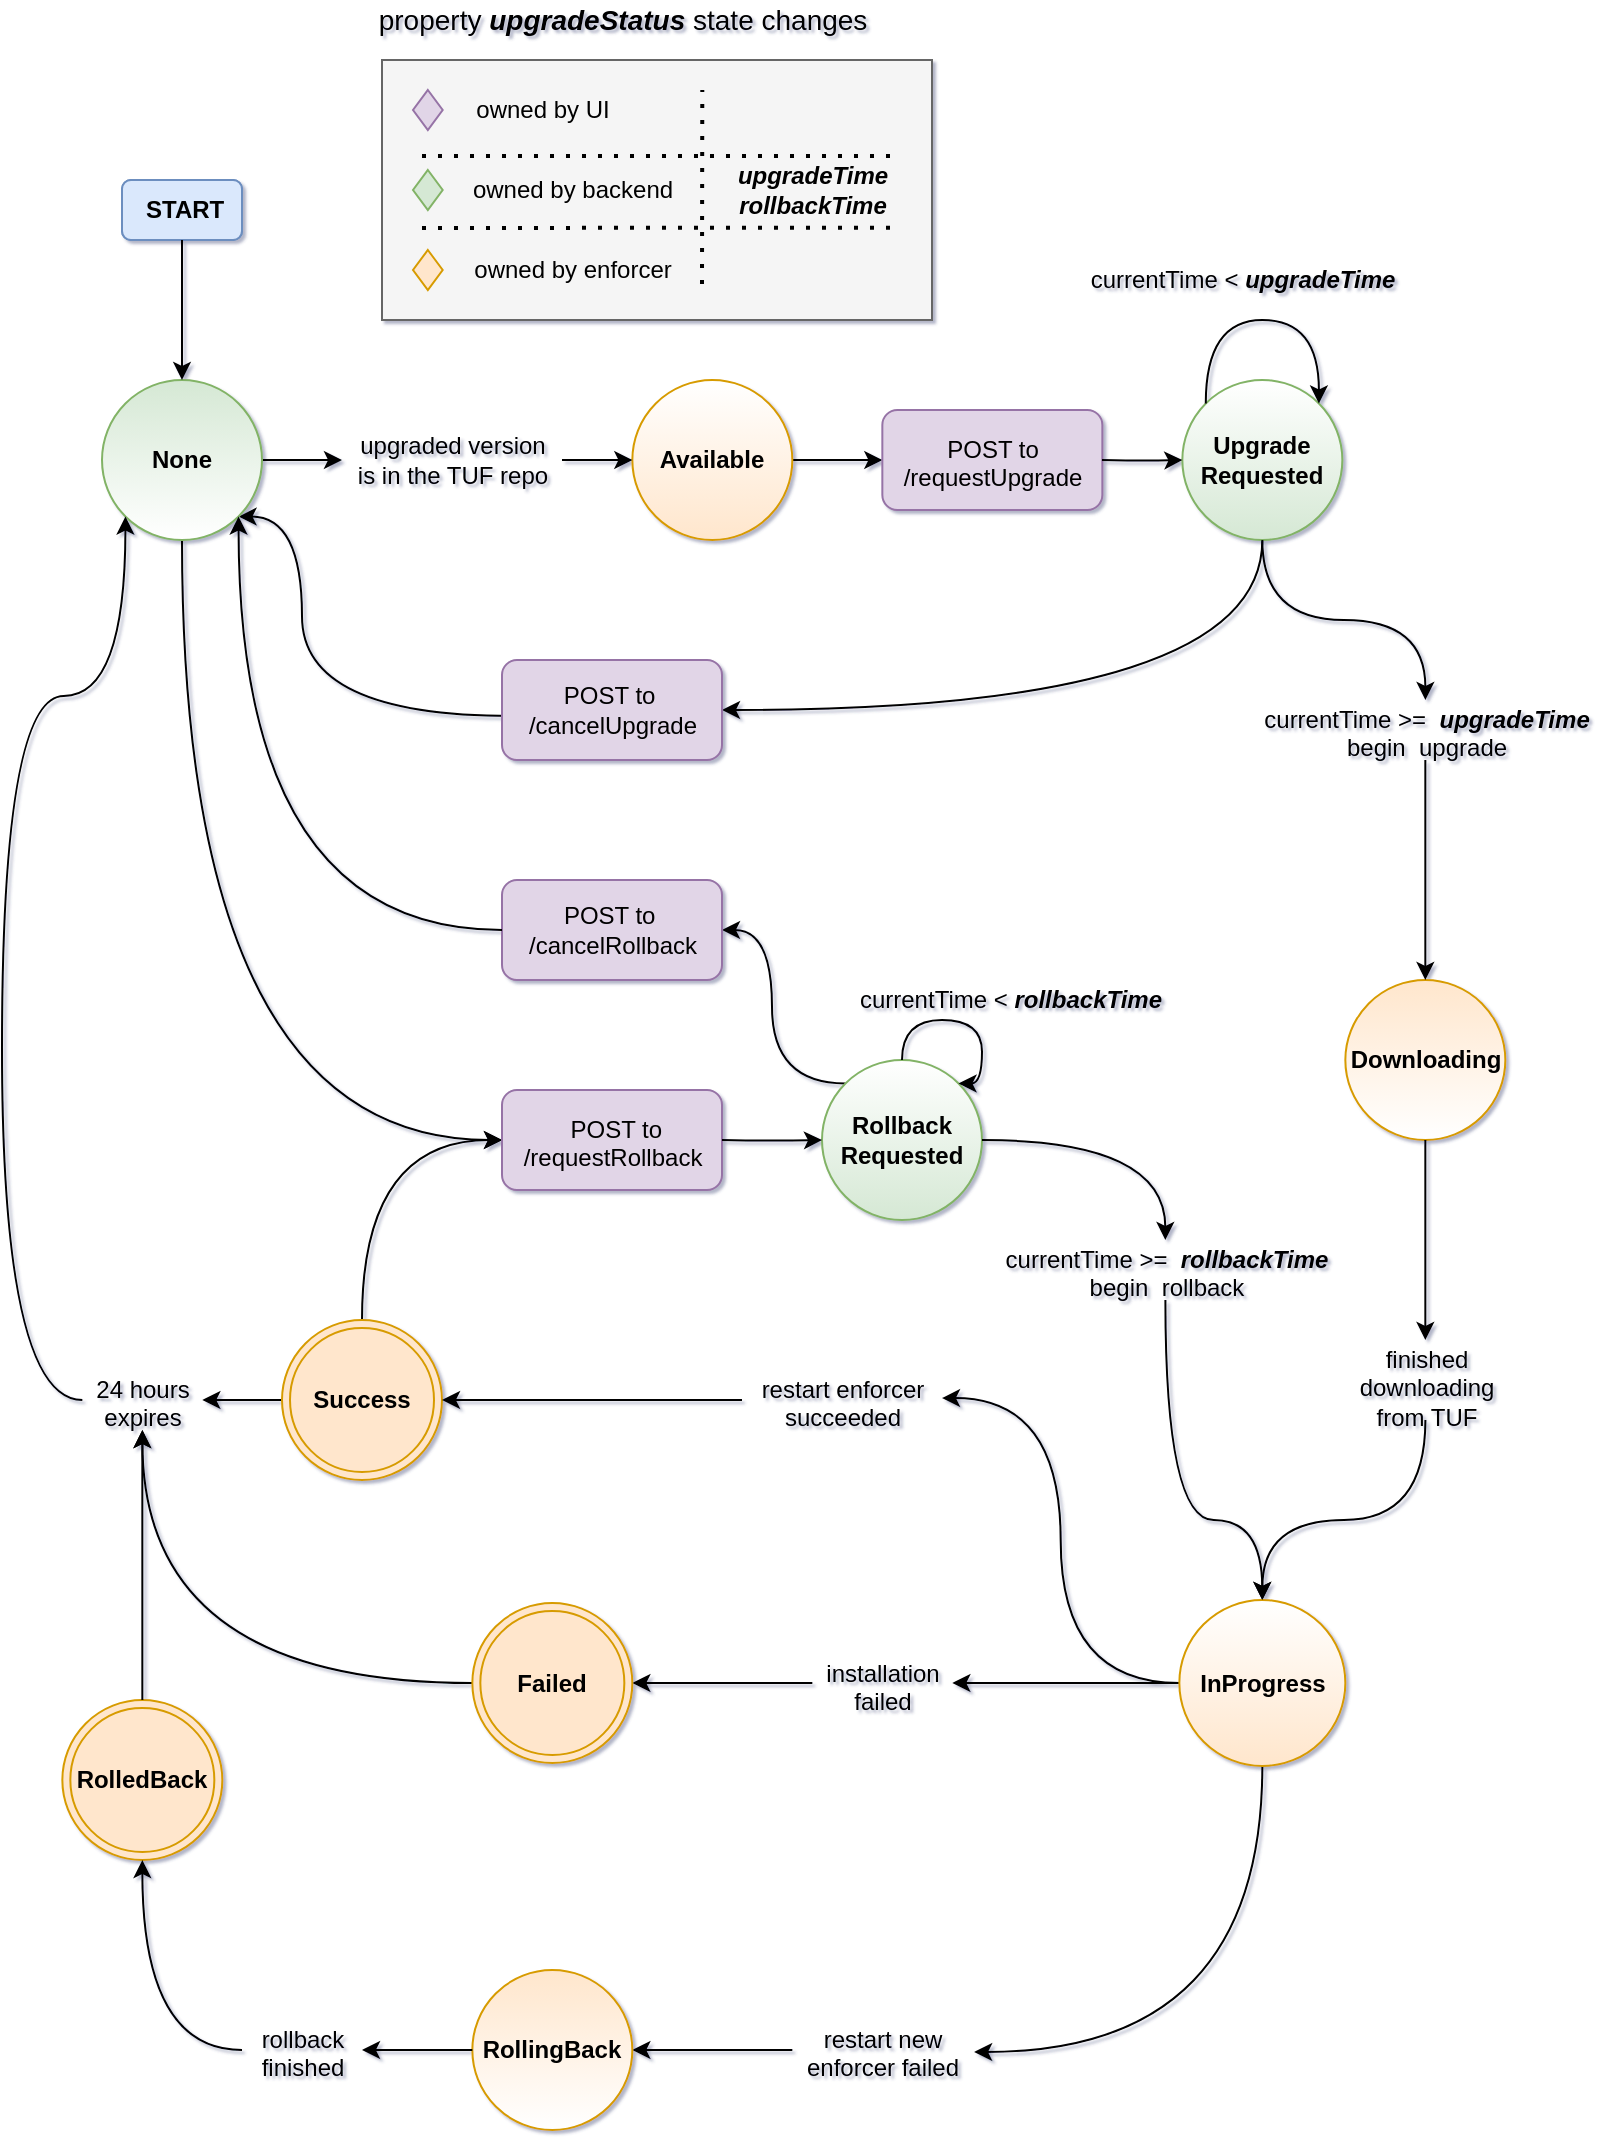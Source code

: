 <mxfile version="13.8.0" type="github">
  <diagram id="VqOy9UcTznLti8Iem_Px" name="Page-1">
    <mxGraphModel dx="2066" dy="1131" grid="1" gridSize="10" guides="1" tooltips="1" connect="1" arrows="1" fold="1" page="1" pageScale="1" pageWidth="850" pageHeight="1100" math="0" shadow="1">
      <root>
        <mxCell id="0" />
        <mxCell id="1" parent="0" />
        <mxCell id="QkzKYuwfc3sgGfwPdK_l-27" value="" style="group;fillColor=#dae8fc;strokeColor=#6c8ebf;direction=west;rounded=1;glass=0;shadow=0;sketch=0;" parent="1" vertex="1" connectable="0">
          <mxGeometry x="80.0" y="90" width="60" height="30" as="geometry" />
        </mxCell>
        <mxCell id="QkzKYuwfc3sgGfwPdK_l-28" value="" style="rounded=1;whiteSpace=wrap;html=1;fillColor=#dae8fc;strokeColor=#6c8ebf;direction=west;" parent="QkzKYuwfc3sgGfwPdK_l-27" vertex="1">
          <mxGeometry width="60" height="30" as="geometry" />
        </mxCell>
        <mxCell id="QkzKYuwfc3sgGfwPdK_l-29" value="&lt;b&gt;START&lt;/b&gt;" style="text;html=1;resizable=0;points=[];autosize=1;align=left;verticalAlign=top;spacingTop=-4;direction=west;" parent="QkzKYuwfc3sgGfwPdK_l-27" vertex="1">
          <mxGeometry x="9.833" y="4.833" width="50" height="20" as="geometry" />
        </mxCell>
        <mxCell id="nVf5J2YV6CklecG3pBuP-18" style="edgeStyle=orthogonalEdgeStyle;curved=1;orthogonalLoop=1;jettySize=auto;html=1;entryX=0;entryY=0.5;entryDx=0;entryDy=0;" parent="1" source="QkzKYuwfc3sgGfwPdK_l-3" target="nVf5J2YV6CklecG3pBuP-16" edge="1">
          <mxGeometry relative="1" as="geometry" />
        </mxCell>
        <mxCell id="QkzKYuwfc3sgGfwPdK_l-3" value="&lt;b&gt;Available&lt;/b&gt;" style="ellipse;whiteSpace=wrap;html=1;aspect=fixed;fillColor=#ffe6cc;strokeColor=#d79b00;direction=west;gradientColor=#ffffff;" parent="1" vertex="1">
          <mxGeometry x="335.17" y="190" width="80" height="80" as="geometry" />
        </mxCell>
        <mxCell id="QkzKYuwfc3sgGfwPdK_l-4" style="edgeStyle=orthogonalEdgeStyle;curved=1;orthogonalLoop=1;jettySize=auto;html=1;startArrow=none;startFill=0;endArrow=classic;endFill=1;entryX=0.5;entryY=1;entryDx=0;entryDy=0;" parent="1" source="QkzKYuwfc3sgGfwPdK_l-25" target="QkzKYuwfc3sgGfwPdK_l-36" edge="1">
          <mxGeometry relative="1" as="geometry">
            <Array as="points">
              <mxPoint x="732" y="760" />
              <mxPoint x="650" y="760" />
            </Array>
          </mxGeometry>
        </mxCell>
        <mxCell id="QkzKYuwfc3sgGfwPdK_l-5" value="&lt;b&gt;Downloading&lt;/b&gt;" style="ellipse;whiteSpace=wrap;html=1;aspect=fixed;fillColor=#ffe6cc;strokeColor=#d79b00;direction=east;gradientColor=#ffffff;" parent="1" vertex="1">
          <mxGeometry x="691.67" y="490" width="80" height="80" as="geometry" />
        </mxCell>
        <mxCell id="nVf5J2YV6CklecG3pBuP-11" style="edgeStyle=orthogonalEdgeStyle;curved=1;orthogonalLoop=1;jettySize=auto;html=1;exitX=0;exitY=0.6;exitDx=0;exitDy=0;exitPerimeter=0;entryX=1;entryY=1;entryDx=0;entryDy=0;" parent="1" source="nVf5J2YV6CklecG3pBuP-12" target="QkzKYuwfc3sgGfwPdK_l-18" edge="1">
          <mxGeometry relative="1" as="geometry">
            <Array as="points">
              <mxPoint x="170" y="358" />
              <mxPoint x="170" y="258" />
            </Array>
          </mxGeometry>
        </mxCell>
        <mxCell id="nVf5J2YV6CklecG3pBuP-15" style="edgeStyle=orthogonalEdgeStyle;curved=1;orthogonalLoop=1;jettySize=auto;html=1;entryX=1;entryY=0.5;entryDx=0;entryDy=0;exitX=0.5;exitY=0;exitDx=0;exitDy=0;" parent="1" source="QkzKYuwfc3sgGfwPdK_l-7" target="nVf5J2YV6CklecG3pBuP-21" edge="1">
          <mxGeometry relative="1" as="geometry" />
        </mxCell>
        <mxCell id="QkzKYuwfc3sgGfwPdK_l-7" value="&lt;b&gt;Upgrade&lt;br&gt;Requested&lt;/b&gt;" style="ellipse;whiteSpace=wrap;html=1;aspect=fixed;fillColor=#d5e8d4;strokeColor=#82b366;direction=west;gradientColor=#ffffff;" parent="1" vertex="1">
          <mxGeometry x="610.17" y="190" width="80" height="80" as="geometry" />
        </mxCell>
        <mxCell id="QkzKYuwfc3sgGfwPdK_l-9" value="&lt;b&gt;RolledBack&lt;/b&gt;" style="ellipse;shape=doubleEllipse;whiteSpace=wrap;html=1;aspect=fixed;fillColor=#ffe6cc;strokeColor=#d79b00;direction=west;" parent="1" vertex="1">
          <mxGeometry x="50.17" y="850" width="80" height="80" as="geometry" />
        </mxCell>
        <mxCell id="QkzKYuwfc3sgGfwPdK_l-10" style="edgeStyle=orthogonalEdgeStyle;curved=1;orthogonalLoop=1;jettySize=auto;html=1;startArrow=none;startFill=0;endArrow=classic;endFill=1;" parent="1" source="QkzKYuwfc3sgGfwPdK_l-11" target="QkzKYuwfc3sgGfwPdK_l-39" edge="1">
          <mxGeometry relative="1" as="geometry" />
        </mxCell>
        <mxCell id="nVf5J2YV6CklecG3pBuP-33" style="edgeStyle=orthogonalEdgeStyle;curved=1;orthogonalLoop=1;jettySize=auto;html=1;entryX=0;entryY=0.5;entryDx=0;entryDy=0;exitX=0.5;exitY=1;exitDx=0;exitDy=0;" parent="1" source="QkzKYuwfc3sgGfwPdK_l-11" target="nVf5J2YV6CklecG3pBuP-28" edge="1">
          <mxGeometry relative="1" as="geometry" />
        </mxCell>
        <mxCell id="QkzKYuwfc3sgGfwPdK_l-11" value="&lt;b&gt;Success&lt;/b&gt;" style="ellipse;shape=doubleEllipse;whiteSpace=wrap;html=1;aspect=fixed;fillColor=#ffe6cc;strokeColor=#d79b00;direction=west;" parent="1" vertex="1">
          <mxGeometry x="160" y="660" width="80" height="80" as="geometry" />
        </mxCell>
        <mxCell id="QkzKYuwfc3sgGfwPdK_l-12" style="edgeStyle=orthogonalEdgeStyle;curved=1;orthogonalLoop=1;jettySize=auto;html=1;startArrow=none;startFill=0;endArrow=classic;endFill=1;entryX=1;entryY=0.5;entryDx=0;entryDy=0;" parent="1" source="QkzKYuwfc3sgGfwPdK_l-37" target="QkzKYuwfc3sgGfwPdK_l-16" edge="1">
          <mxGeometry relative="1" as="geometry" />
        </mxCell>
        <mxCell id="QkzKYuwfc3sgGfwPdK_l-13" value="" style="edgeStyle=orthogonalEdgeStyle;curved=1;orthogonalLoop=1;jettySize=auto;html=1;startArrow=none;startFill=0;endArrow=classic;endFill=1;entryX=0;entryY=0.5;entryDx=0;entryDy=0;" parent="1" source="QkzKYuwfc3sgGfwPdK_l-19" target="QkzKYuwfc3sgGfwPdK_l-11" edge="1">
          <mxGeometry relative="1" as="geometry">
            <mxPoint x="290.17" y="710" as="targetPoint" />
          </mxGeometry>
        </mxCell>
        <mxCell id="QkzKYuwfc3sgGfwPdK_l-14" style="edgeStyle=orthogonalEdgeStyle;curved=1;orthogonalLoop=1;jettySize=auto;html=1;startArrow=none;startFill=0;endArrow=classic;endFill=1;entryX=0;entryY=0.5;entryDx=0;entryDy=0;" parent="1" source="QkzKYuwfc3sgGfwPdK_l-33" target="QkzKYuwfc3sgGfwPdK_l-32" edge="1">
          <mxGeometry relative="1" as="geometry" />
        </mxCell>
        <mxCell id="QkzKYuwfc3sgGfwPdK_l-15" value="" style="edgeStyle=orthogonalEdgeStyle;curved=1;orthogonalLoop=1;jettySize=auto;html=1;startArrow=none;startFill=0;endArrow=classic;endFill=1;" parent="1" source="QkzKYuwfc3sgGfwPdK_l-20" target="QkzKYuwfc3sgGfwPdK_l-9" edge="1">
          <mxGeometry relative="1" as="geometry" />
        </mxCell>
        <mxCell id="QkzKYuwfc3sgGfwPdK_l-16" value="&lt;b&gt;RollingBack&lt;/b&gt;" style="ellipse;whiteSpace=wrap;html=1;aspect=fixed;fillColor=#ffe6cc;strokeColor=#d79b00;direction=east;gradientColor=#ffffff;" parent="1" vertex="1">
          <mxGeometry x="255.17" y="985" width="80" height="80" as="geometry" />
        </mxCell>
        <mxCell id="QkzKYuwfc3sgGfwPdK_l-17" style="edgeStyle=orthogonalEdgeStyle;curved=1;orthogonalLoop=1;jettySize=auto;html=1;entryX=1;entryY=0.5;entryDx=0;entryDy=0;startArrow=none;startFill=0;endArrow=classic;endFill=1;" parent="1" source="nVf5J2YV6CklecG3pBuP-3" target="QkzKYuwfc3sgGfwPdK_l-3" edge="1">
          <mxGeometry relative="1" as="geometry" />
        </mxCell>
        <mxCell id="nVf5J2YV6CklecG3pBuP-6" style="edgeStyle=orthogonalEdgeStyle;rounded=0;orthogonalLoop=1;jettySize=auto;html=1;" parent="1" source="QkzKYuwfc3sgGfwPdK_l-18" target="nVf5J2YV6CklecG3pBuP-3" edge="1">
          <mxGeometry relative="1" as="geometry" />
        </mxCell>
        <mxCell id="nVf5J2YV6CklecG3pBuP-32" style="edgeStyle=orthogonalEdgeStyle;curved=1;orthogonalLoop=1;jettySize=auto;html=1;entryX=0;entryY=0.5;entryDx=0;entryDy=0;exitX=0.5;exitY=1;exitDx=0;exitDy=0;" parent="1" source="QkzKYuwfc3sgGfwPdK_l-18" target="nVf5J2YV6CklecG3pBuP-28" edge="1">
          <mxGeometry relative="1" as="geometry" />
        </mxCell>
        <mxCell id="QkzKYuwfc3sgGfwPdK_l-18" value="&lt;b&gt;None&lt;/b&gt;" style="ellipse;whiteSpace=wrap;html=1;aspect=fixed;labelBackgroundColor=none;fillColor=#d5e8d4;strokeColor=#82b366;direction=east;gradientColor=#ffffff;" parent="1" vertex="1">
          <mxGeometry x="70.0" y="190" width="80" height="80" as="geometry" />
        </mxCell>
        <mxCell id="QkzKYuwfc3sgGfwPdK_l-19" value="restart enforcer &lt;br&gt;succeeded" style="text;html=1;resizable=0;points=[];autosize=1;align=center;verticalAlign=top;spacingTop=-4;direction=west;" parent="1" vertex="1">
          <mxGeometry x="390" y="685" width="100" height="30" as="geometry" />
        </mxCell>
        <mxCell id="QkzKYuwfc3sgGfwPdK_l-20" value="rollback&lt;br&gt;finished&lt;br&gt;" style="text;html=1;resizable=0;points=[];autosize=1;align=center;verticalAlign=top;spacingTop=-4;direction=west;" parent="1" vertex="1">
          <mxGeometry x="140" y="1010" width="60" height="30" as="geometry" />
        </mxCell>
        <mxCell id="QkzKYuwfc3sgGfwPdK_l-21" value="" style="edgeStyle=orthogonalEdgeStyle;curved=1;orthogonalLoop=1;jettySize=auto;html=1;startArrow=none;startFill=0;endArrow=classic;endFill=1;" parent="1" source="QkzKYuwfc3sgGfwPdK_l-16" target="QkzKYuwfc3sgGfwPdK_l-20" edge="1">
          <mxGeometry relative="1" as="geometry">
            <mxPoint x="170.17" y="990" as="sourcePoint" />
            <mxPoint x="170.17" y="1050" as="targetPoint" />
          </mxGeometry>
        </mxCell>
        <mxCell id="9MspODfc71K5YMXBIUmB-10" style="edgeStyle=orthogonalEdgeStyle;curved=1;rounded=0;orthogonalLoop=1;jettySize=auto;html=1;entryX=0.5;entryY=0;entryDx=0;entryDy=0;" edge="1" parent="1" source="QkzKYuwfc3sgGfwPdK_l-23" target="QkzKYuwfc3sgGfwPdK_l-5">
          <mxGeometry relative="1" as="geometry" />
        </mxCell>
        <mxCell id="QkzKYuwfc3sgGfwPdK_l-23" value="currentTime &amp;gt;=&amp;nbsp; &lt;b&gt;&lt;i&gt;upgradeTime&lt;/i&gt;&lt;/b&gt;&lt;br&gt;begin&amp;nbsp; upgrade" style="text;html=1;resizable=0;points=[];autosize=1;align=center;verticalAlign=top;spacingTop=-4;direction=west;" parent="1" vertex="1">
          <mxGeometry x="641.67" y="350" width="180" height="30" as="geometry" />
        </mxCell>
        <mxCell id="QkzKYuwfc3sgGfwPdK_l-24" style="edgeStyle=orthogonalEdgeStyle;curved=1;orthogonalLoop=1;jettySize=auto;html=1;startArrow=none;startFill=0;endArrow=classic;endFill=1;" parent="1" source="QkzKYuwfc3sgGfwPdK_l-7" target="QkzKYuwfc3sgGfwPdK_l-23" edge="1">
          <mxGeometry relative="1" as="geometry">
            <mxPoint x="750.17" y="200" as="sourcePoint" />
            <mxPoint x="650.17" y="350" as="targetPoint" />
          </mxGeometry>
        </mxCell>
        <mxCell id="QkzKYuwfc3sgGfwPdK_l-25" value="finished &lt;br&gt;downloading&lt;br&gt;from TUF" style="text;html=1;resizable=0;points=[];autosize=1;align=center;verticalAlign=top;spacingTop=-4;direction=west;" parent="1" vertex="1">
          <mxGeometry x="691.67" y="670" width="80" height="40" as="geometry" />
        </mxCell>
        <mxCell id="QkzKYuwfc3sgGfwPdK_l-26" style="edgeStyle=orthogonalEdgeStyle;curved=1;orthogonalLoop=1;jettySize=auto;html=1;startArrow=none;startFill=0;endArrow=classic;endFill=1;" parent="1" source="QkzKYuwfc3sgGfwPdK_l-5" target="QkzKYuwfc3sgGfwPdK_l-25" edge="1">
          <mxGeometry relative="1" as="geometry">
            <mxPoint x="710.17" y="580" as="sourcePoint" />
            <mxPoint x="710.17" y="650" as="targetPoint" />
          </mxGeometry>
        </mxCell>
        <mxCell id="QkzKYuwfc3sgGfwPdK_l-31" style="edgeStyle=orthogonalEdgeStyle;curved=1;orthogonalLoop=1;jettySize=auto;html=1;startArrow=none;startFill=0;endArrow=classic;endFill=1;" parent="1" source="QkzKYuwfc3sgGfwPdK_l-32" target="QkzKYuwfc3sgGfwPdK_l-39" edge="1">
          <mxGeometry relative="1" as="geometry" />
        </mxCell>
        <mxCell id="QkzKYuwfc3sgGfwPdK_l-32" value="&lt;b&gt;Failed&lt;/b&gt;" style="ellipse;shape=doubleEllipse;whiteSpace=wrap;html=1;aspect=fixed;fillColor=#ffe6cc;strokeColor=#d79b00;direction=west;" parent="1" vertex="1">
          <mxGeometry x="255.17" y="801.5" width="80" height="80" as="geometry" />
        </mxCell>
        <mxCell id="QkzKYuwfc3sgGfwPdK_l-33" value="installation&lt;br&gt;failed" style="text;html=1;resizable=0;points=[];autosize=1;align=center;verticalAlign=top;spacingTop=-4;direction=west;" parent="1" vertex="1">
          <mxGeometry x="425.17" y="826.5" width="70" height="30" as="geometry" />
        </mxCell>
        <mxCell id="QkzKYuwfc3sgGfwPdK_l-34" style="edgeStyle=orthogonalEdgeStyle;curved=1;orthogonalLoop=1;jettySize=auto;html=1;exitX=1;exitY=0.5;exitDx=0;exitDy=0;entryX=0;entryY=0.5;entryDx=0;entryDy=0;startArrow=none;startFill=0;endArrow=classic;endFill=1;" parent="1" source="QkzKYuwfc3sgGfwPdK_l-36" target="QkzKYuwfc3sgGfwPdK_l-33" edge="1">
          <mxGeometry relative="1" as="geometry">
            <mxPoint x="105.17" y="738" as="sourcePoint" />
            <mxPoint x="410.17" y="850" as="targetPoint" />
          </mxGeometry>
        </mxCell>
        <mxCell id="nVf5J2YV6CklecG3pBuP-24" style="edgeStyle=orthogonalEdgeStyle;curved=1;orthogonalLoop=1;jettySize=auto;html=1;exitX=1;exitY=0.5;exitDx=0;exitDy=0;entryX=0;entryY=0.533;entryDx=0;entryDy=0;entryPerimeter=0;" parent="1" source="QkzKYuwfc3sgGfwPdK_l-36" target="QkzKYuwfc3sgGfwPdK_l-19" edge="1">
          <mxGeometry relative="1" as="geometry" />
        </mxCell>
        <mxCell id="nVf5J2YV6CklecG3pBuP-25" style="edgeStyle=orthogonalEdgeStyle;curved=1;orthogonalLoop=1;jettySize=auto;html=1;entryX=-0.01;entryY=0.467;entryDx=0;entryDy=0;entryPerimeter=0;exitX=0.5;exitY=0;exitDx=0;exitDy=0;" parent="1" source="QkzKYuwfc3sgGfwPdK_l-36" target="QkzKYuwfc3sgGfwPdK_l-37" edge="1">
          <mxGeometry relative="1" as="geometry" />
        </mxCell>
        <mxCell id="QkzKYuwfc3sgGfwPdK_l-36" value="&lt;b&gt;InProgress&lt;/b&gt;" style="ellipse;whiteSpace=wrap;html=1;aspect=fixed;fillColor=#ffe6cc;strokeColor=#d79b00;direction=west;gradientColor=#ffffff;" parent="1" vertex="1">
          <mxGeometry x="608.67" y="800" width="83" height="83" as="geometry" />
        </mxCell>
        <mxCell id="QkzKYuwfc3sgGfwPdK_l-37" value="restart new &lt;br&gt;enforcer failed" style="text;html=1;resizable=0;points=[];autosize=1;align=center;verticalAlign=top;spacingTop=-4;direction=west;" parent="1" vertex="1">
          <mxGeometry x="415.17" y="1010" width="90" height="30" as="geometry" />
        </mxCell>
        <mxCell id="nVf5J2YV6CklecG3pBuP-51" style="edgeStyle=orthogonalEdgeStyle;curved=1;orthogonalLoop=1;jettySize=auto;html=1;entryX=0;entryY=1;entryDx=0;entryDy=0;" parent="1" source="QkzKYuwfc3sgGfwPdK_l-39" target="QkzKYuwfc3sgGfwPdK_l-18" edge="1">
          <mxGeometry relative="1" as="geometry">
            <Array as="points">
              <mxPoint x="20" y="700" />
              <mxPoint x="20" y="348" />
            </Array>
          </mxGeometry>
        </mxCell>
        <mxCell id="QkzKYuwfc3sgGfwPdK_l-39" value="24 hours&lt;br&gt;expires" style="text;html=1;resizable=0;points=[];autosize=1;align=center;verticalAlign=top;spacingTop=-4;direction=west;" parent="1" vertex="1">
          <mxGeometry x="60.17" y="685" width="60" height="30" as="geometry" />
        </mxCell>
        <mxCell id="QkzKYuwfc3sgGfwPdK_l-40" style="edgeStyle=orthogonalEdgeStyle;curved=1;orthogonalLoop=1;jettySize=auto;html=1;startArrow=none;startFill=0;endArrow=classic;endFill=1;" parent="1" source="QkzKYuwfc3sgGfwPdK_l-9" target="QkzKYuwfc3sgGfwPdK_l-39" edge="1">
          <mxGeometry relative="1" as="geometry">
            <mxPoint x="490.169" y="1014.667" as="sourcePoint" />
            <mxPoint x="579.837" y="589.667" as="targetPoint" />
          </mxGeometry>
        </mxCell>
        <mxCell id="QkzKYuwfc3sgGfwPdK_l-30" value="" style="edgeStyle=orthogonalEdgeStyle;curved=1;orthogonalLoop=1;jettySize=auto;html=1;startArrow=none;startFill=0;endArrow=classic;endFill=1;exitX=0.5;exitY=0;exitDx=0;exitDy=0;" parent="1" source="QkzKYuwfc3sgGfwPdK_l-28" target="QkzKYuwfc3sgGfwPdK_l-18" edge="1">
          <mxGeometry relative="1" as="geometry">
            <mxPoint x="530.003" y="334.833" as="targetPoint" />
          </mxGeometry>
        </mxCell>
        <mxCell id="nVf5J2YV6CklecG3pBuP-3" value="upgraded version&lt;br&gt;is in the TUF repo" style="text;html=1;align=center;verticalAlign=middle;resizable=0;points=[];autosize=1;" parent="1" vertex="1">
          <mxGeometry x="190.0" y="215" width="110" height="30" as="geometry" />
        </mxCell>
        <mxCell id="nVf5J2YV6CklecG3pBuP-9" style="edgeStyle=orthogonalEdgeStyle;orthogonalLoop=1;jettySize=auto;html=1;exitX=1;exitY=1;exitDx=0;exitDy=0;entryX=0;entryY=1;entryDx=0;entryDy=0;curved=1;" parent="1" source="QkzKYuwfc3sgGfwPdK_l-7" target="QkzKYuwfc3sgGfwPdK_l-7" edge="1">
          <mxGeometry relative="1" as="geometry">
            <Array as="points">
              <mxPoint x="622.17" y="160" />
              <mxPoint x="678.17" y="160" />
            </Array>
          </mxGeometry>
        </mxCell>
        <mxCell id="nVf5J2YV6CklecG3pBuP-10" value="currentTime &amp;lt; &lt;b&gt;&lt;i&gt;upgradeTime&lt;/i&gt;&lt;/b&gt;" style="text;html=1;align=center;verticalAlign=middle;resizable=0;points=[];autosize=1;" parent="1" vertex="1">
          <mxGeometry x="555.17" y="130" width="170" height="20" as="geometry" />
        </mxCell>
        <mxCell id="nVf5J2YV6CklecG3pBuP-17" value="" style="group" parent="1" vertex="1" connectable="0">
          <mxGeometry x="460.17" y="205" width="110" height="50" as="geometry" />
        </mxCell>
        <mxCell id="nVf5J2YV6CklecG3pBuP-16" value="" style="rounded=1;whiteSpace=wrap;html=1;fillColor=#e1d5e7;strokeColor=#9673a6;" parent="nVf5J2YV6CklecG3pBuP-17" vertex="1">
          <mxGeometry width="110" height="50" as="geometry" />
        </mxCell>
        <mxCell id="QkzKYuwfc3sgGfwPdK_l-22" value="POST to &lt;br&gt;/requestUpgrade" style="text;html=1;resizable=0;points=[];autosize=1;align=center;verticalAlign=top;spacingTop=-4;direction=west;" parent="nVf5J2YV6CklecG3pBuP-17" vertex="1">
          <mxGeometry x="5" y="10" width="100" height="30" as="geometry" />
        </mxCell>
        <mxCell id="nVf5J2YV6CklecG3pBuP-19" style="edgeStyle=orthogonalEdgeStyle;curved=1;orthogonalLoop=1;jettySize=auto;html=1;entryX=1;entryY=0.5;entryDx=0;entryDy=0;" parent="1" target="QkzKYuwfc3sgGfwPdK_l-7" edge="1">
          <mxGeometry relative="1" as="geometry">
            <mxPoint x="570" y="230" as="sourcePoint" />
          </mxGeometry>
        </mxCell>
        <mxCell id="nVf5J2YV6CklecG3pBuP-23" value="" style="group" parent="1" vertex="1" connectable="0">
          <mxGeometry x="270" y="330" width="110" height="50" as="geometry" />
        </mxCell>
        <mxCell id="nVf5J2YV6CklecG3pBuP-21" value="" style="rounded=1;whiteSpace=wrap;html=1;fillColor=#e1d5e7;strokeColor=#9673a6;" parent="nVf5J2YV6CklecG3pBuP-23" vertex="1">
          <mxGeometry width="110" height="50" as="geometry" />
        </mxCell>
        <mxCell id="nVf5J2YV6CklecG3pBuP-12" value="POST to&amp;nbsp;&lt;br&gt;/cancelUpgrade" style="text;html=1;align=center;verticalAlign=middle;resizable=0;points=[];autosize=1;" parent="nVf5J2YV6CklecG3pBuP-23" vertex="1">
          <mxGeometry x="5" y="10" width="100" height="30" as="geometry" />
        </mxCell>
        <mxCell id="9MspODfc71K5YMXBIUmB-6" style="edgeStyle=orthogonalEdgeStyle;curved=1;rounded=0;orthogonalLoop=1;jettySize=auto;html=1;exitX=1;exitY=1;exitDx=0;exitDy=0;entryX=1;entryY=0.5;entryDx=0;entryDy=0;" edge="1" parent="1" source="nVf5J2YV6CklecG3pBuP-26" target="9MspODfc71K5YMXBIUmB-2">
          <mxGeometry relative="1" as="geometry" />
        </mxCell>
        <mxCell id="nVf5J2YV6CklecG3pBuP-26" value="&lt;b&gt;Rollback&lt;br&gt;Requested&lt;/b&gt;" style="ellipse;whiteSpace=wrap;html=1;aspect=fixed;fillColor=#d5e8d4;strokeColor=#82b366;direction=west;gradientColor=#ffffff;" parent="1" vertex="1">
          <mxGeometry x="430.0" y="530" width="80" height="80" as="geometry" />
        </mxCell>
        <mxCell id="nVf5J2YV6CklecG3pBuP-27" value="" style="group" parent="1" vertex="1" connectable="0">
          <mxGeometry x="270" y="545" width="110" height="50" as="geometry" />
        </mxCell>
        <mxCell id="nVf5J2YV6CklecG3pBuP-28" value="" style="rounded=1;whiteSpace=wrap;html=1;fillColor=#e1d5e7;strokeColor=#9673a6;" parent="nVf5J2YV6CklecG3pBuP-27" vertex="1">
          <mxGeometry width="110" height="50" as="geometry" />
        </mxCell>
        <mxCell id="nVf5J2YV6CklecG3pBuP-29" value="&amp;nbsp;POST to &lt;br&gt;/requestRollback" style="text;html=1;resizable=0;points=[];autosize=1;align=center;verticalAlign=top;spacingTop=-4;direction=west;" parent="nVf5J2YV6CklecG3pBuP-27" vertex="1">
          <mxGeometry x="5" y="10" width="100" height="30" as="geometry" />
        </mxCell>
        <mxCell id="nVf5J2YV6CklecG3pBuP-30" style="edgeStyle=orthogonalEdgeStyle;curved=1;orthogonalLoop=1;jettySize=auto;html=1;entryX=1;entryY=0.5;entryDx=0;entryDy=0;" parent="1" target="nVf5J2YV6CklecG3pBuP-26" edge="1">
          <mxGeometry relative="1" as="geometry">
            <mxPoint x="380" y="570" as="sourcePoint" />
          </mxGeometry>
        </mxCell>
        <mxCell id="nVf5J2YV6CklecG3pBuP-36" value="currentTime &amp;lt; &lt;b&gt;&lt;i&gt;rollbackTime&lt;/i&gt;&lt;/b&gt;" style="text;html=1;align=center;verticalAlign=middle;resizable=0;points=[];autosize=1;" parent="1" vertex="1">
          <mxGeometry x="438.67" y="490" width="170" height="20" as="geometry" />
        </mxCell>
        <mxCell id="nVf5J2YV6CklecG3pBuP-50" style="edgeStyle=orthogonalEdgeStyle;curved=1;orthogonalLoop=1;jettySize=auto;html=1;" parent="1" source="nVf5J2YV6CklecG3pBuP-48" target="QkzKYuwfc3sgGfwPdK_l-36" edge="1">
          <mxGeometry relative="1" as="geometry">
            <mxPoint x="650" y="800.0" as="targetPoint" />
            <mxPoint x="602" y="660" as="sourcePoint" />
            <Array as="points">
              <mxPoint x="602" y="760" />
              <mxPoint x="650" y="760" />
            </Array>
          </mxGeometry>
        </mxCell>
        <mxCell id="nVf5J2YV6CklecG3pBuP-48" value="currentTime &amp;gt;=&amp;nbsp; &lt;b&gt;&lt;i&gt;rollbackTime&lt;/i&gt;&lt;/b&gt;&lt;br&gt;begin&amp;nbsp; rollback" style="text;html=1;resizable=0;points=[];autosize=1;align=center;verticalAlign=top;spacingTop=-4;direction=west;" parent="1" vertex="1">
          <mxGeometry x="511.67" y="620" width="180" height="30" as="geometry" />
        </mxCell>
        <mxCell id="nVf5J2YV6CklecG3pBuP-49" style="edgeStyle=orthogonalEdgeStyle;curved=1;orthogonalLoop=1;jettySize=auto;html=1;entryX=0.5;entryY=1;entryDx=0;entryDy=0;" parent="1" source="nVf5J2YV6CklecG3pBuP-26" target="nVf5J2YV6CklecG3pBuP-48" edge="1">
          <mxGeometry relative="1" as="geometry">
            <mxPoint x="510" y="570.0" as="sourcePoint" />
            <mxPoint x="650.17" y="800.0" as="targetPoint" />
          </mxGeometry>
        </mxCell>
        <mxCell id="nVf5J2YV6CklecG3pBuP-65" value="" style="group" parent="1" vertex="1" connectable="0">
          <mxGeometry x="210" y="30" width="275" height="130" as="geometry" />
        </mxCell>
        <mxCell id="nVf5J2YV6CklecG3pBuP-54" value="" style="rounded=0;whiteSpace=wrap;html=1;shadow=0;glass=0;sketch=0;strokeColor=#666666;fillColor=#f5f5f5;align=center;fontColor=#333333;" parent="nVf5J2YV6CklecG3pBuP-65" vertex="1">
          <mxGeometry width="275" height="130" as="geometry" />
        </mxCell>
        <mxCell id="nVf5J2YV6CklecG3pBuP-39" value="owned by UI" style="text;html=1;align=center;verticalAlign=middle;resizable=0;points=[];autosize=1;" parent="nVf5J2YV6CklecG3pBuP-65" vertex="1">
          <mxGeometry x="40.0" y="15" width="80" height="20" as="geometry" />
        </mxCell>
        <mxCell id="nVf5J2YV6CklecG3pBuP-40" value="owned by backend" style="text;html=1;align=center;verticalAlign=middle;resizable=0;points=[];autosize=1;" parent="nVf5J2YV6CklecG3pBuP-65" vertex="1">
          <mxGeometry x="35.17" y="55" width="120" height="20" as="geometry" />
        </mxCell>
        <mxCell id="nVf5J2YV6CklecG3pBuP-41" value="owned by enforcer" style="text;html=1;align=center;verticalAlign=middle;resizable=0;points=[];autosize=1;" parent="nVf5J2YV6CklecG3pBuP-65" vertex="1">
          <mxGeometry x="40.17" y="95" width="110" height="20" as="geometry" />
        </mxCell>
        <mxCell id="nVf5J2YV6CklecG3pBuP-43" value="" style="rhombus;whiteSpace=wrap;html=1;fillColor=#e1d5e7;align=center;strokeColor=#9673a6;" parent="nVf5J2YV6CklecG3pBuP-65" vertex="1">
          <mxGeometry x="15.51" y="15" width="14.83" height="20" as="geometry" />
        </mxCell>
        <mxCell id="nVf5J2YV6CklecG3pBuP-46" value="" style="rhombus;whiteSpace=wrap;html=1;fillColor=#d5e8d4;align=center;strokeColor=#82b366;" parent="nVf5J2YV6CklecG3pBuP-65" vertex="1">
          <mxGeometry x="15.51" y="55" width="14.83" height="20" as="geometry" />
        </mxCell>
        <mxCell id="nVf5J2YV6CklecG3pBuP-47" value="" style="rhombus;whiteSpace=wrap;html=1;fillColor=#ffe6cc;align=center;strokeColor=#d79b00;" parent="nVf5J2YV6CklecG3pBuP-65" vertex="1">
          <mxGeometry x="15.51" y="95" width="14.83" height="20" as="geometry" />
        </mxCell>
        <mxCell id="nVf5J2YV6CklecG3pBuP-53" value="&lt;b&gt;&lt;i&gt;upgradeTime&lt;br&gt;rollbackTime&lt;/i&gt;&lt;/b&gt;" style="text;html=1;align=center;verticalAlign=middle;resizable=0;points=[];autosize=1;" parent="nVf5J2YV6CklecG3pBuP-65" vertex="1">
          <mxGeometry x="170" y="50" width="90" height="30" as="geometry" />
        </mxCell>
        <mxCell id="nVf5J2YV6CklecG3pBuP-55" value="" style="endArrow=none;dashed=1;html=1;dashPattern=1 3;strokeWidth=2;entryX=0.935;entryY=-0.065;entryDx=0;entryDy=0;entryPerimeter=0;" parent="nVf5J2YV6CklecG3pBuP-65" target="nVf5J2YV6CklecG3pBuP-53" edge="1">
          <mxGeometry width="50" height="50" relative="1" as="geometry">
            <mxPoint x="20" y="48" as="sourcePoint" />
            <mxPoint x="170.17" y="50" as="targetPoint" />
          </mxGeometry>
        </mxCell>
        <mxCell id="nVf5J2YV6CklecG3pBuP-57" value="" style="endArrow=none;dashed=1;html=1;dashPattern=1 3;strokeWidth=2;entryX=0.935;entryY=-0.065;entryDx=0;entryDy=0;entryPerimeter=0;" parent="nVf5J2YV6CklecG3pBuP-65" edge="1">
          <mxGeometry width="50" height="50" relative="1" as="geometry">
            <mxPoint x="20" y="84" as="sourcePoint" />
            <mxPoint x="260.0" y="83.81" as="targetPoint" />
          </mxGeometry>
        </mxCell>
        <mxCell id="nVf5J2YV6CklecG3pBuP-63" value="" style="endArrow=none;dashed=1;html=1;dashPattern=1 3;strokeWidth=2;entryX=0.935;entryY=-0.065;entryDx=0;entryDy=0;entryPerimeter=0;" parent="nVf5J2YV6CklecG3pBuP-65" edge="1">
          <mxGeometry width="50" height="50" relative="1" as="geometry">
            <mxPoint x="160" y="111.95" as="sourcePoint" />
            <mxPoint x="160.15" y="15.0" as="targetPoint" />
          </mxGeometry>
        </mxCell>
        <mxCell id="nVf5J2YV6CklecG3pBuP-69" value="property &lt;b&gt;&lt;i&gt;upgradeStatus&lt;/i&gt;&lt;/b&gt; state changes" style="text;html=1;align=center;verticalAlign=middle;resizable=0;points=[];autosize=1;fontSize=14;" parent="1" vertex="1">
          <mxGeometry x="200.17" width="260" height="20" as="geometry" />
        </mxCell>
        <mxCell id="9MspODfc71K5YMXBIUmB-1" value="" style="group" vertex="1" connectable="0" parent="1">
          <mxGeometry x="270" y="440" width="110" height="50" as="geometry" />
        </mxCell>
        <mxCell id="9MspODfc71K5YMXBIUmB-2" value="" style="rounded=1;whiteSpace=wrap;html=1;fillColor=#e1d5e7;strokeColor=#9673a6;" vertex="1" parent="9MspODfc71K5YMXBIUmB-1">
          <mxGeometry width="110" height="50" as="geometry" />
        </mxCell>
        <mxCell id="9MspODfc71K5YMXBIUmB-3" value="POST to&amp;nbsp;&lt;br&gt;/cancelRollback" style="text;html=1;align=center;verticalAlign=middle;resizable=0;points=[];autosize=1;" vertex="1" parent="9MspODfc71K5YMXBIUmB-1">
          <mxGeometry x="5" y="10" width="100" height="30" as="geometry" />
        </mxCell>
        <mxCell id="9MspODfc71K5YMXBIUmB-4" style="edgeStyle=orthogonalEdgeStyle;rounded=0;orthogonalLoop=1;jettySize=auto;html=1;entryX=1;entryY=1;entryDx=0;entryDy=0;elbow=vertical;curved=1;exitX=0;exitY=0.5;exitDx=0;exitDy=0;" edge="1" parent="1" source="9MspODfc71K5YMXBIUmB-2" target="QkzKYuwfc3sgGfwPdK_l-18">
          <mxGeometry relative="1" as="geometry">
            <mxPoint x="285" y="455" as="sourcePoint" />
          </mxGeometry>
        </mxCell>
        <mxCell id="9MspODfc71K5YMXBIUmB-8" style="edgeStyle=orthogonalEdgeStyle;curved=1;rounded=0;orthogonalLoop=1;jettySize=auto;html=1;entryX=0;entryY=1;entryDx=0;entryDy=0;" edge="1" parent="1" source="nVf5J2YV6CklecG3pBuP-26" target="nVf5J2YV6CklecG3pBuP-26">
          <mxGeometry relative="1" as="geometry">
            <Array as="points">
              <mxPoint x="470" y="510" />
              <mxPoint x="510" y="510" />
              <mxPoint x="510" y="542" />
            </Array>
          </mxGeometry>
        </mxCell>
      </root>
    </mxGraphModel>
  </diagram>
</mxfile>
